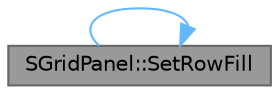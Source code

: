 digraph "SGridPanel::SetRowFill"
{
 // INTERACTIVE_SVG=YES
 // LATEX_PDF_SIZE
  bgcolor="transparent";
  edge [fontname=Helvetica,fontsize=10,labelfontname=Helvetica,labelfontsize=10];
  node [fontname=Helvetica,fontsize=10,shape=box,height=0.2,width=0.4];
  rankdir="LR";
  Node1 [id="Node000001",label="SGridPanel::SetRowFill",height=0.2,width=0.4,color="gray40", fillcolor="grey60", style="filled", fontcolor="black",tooltip="Specify a row to stretch instead of sizing to content."];
  Node1 -> Node1 [id="edge1_Node000001_Node000001",color="steelblue1",style="solid",tooltip=" "];
}
